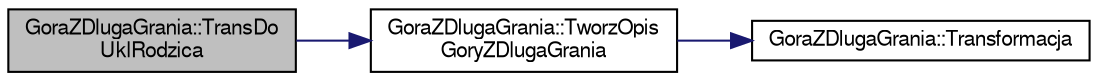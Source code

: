 digraph "GoraZDlugaGrania::TransDoUklRodzica"
{
 // LATEX_PDF_SIZE
  edge [fontname="FreeSans",fontsize="10",labelfontname="FreeSans",labelfontsize="10"];
  node [fontname="FreeSans",fontsize="10",shape=record];
  rankdir="LR";
  Node1 [label="GoraZDlugaGrania::TransDo\lUklRodzica",height=0.2,width=0.4,color="black", fillcolor="grey75", style="filled", fontcolor="black",tooltip="Metoda przesuwajaca Gore z dluga grania wzgledem sceny."];
  Node1 -> Node2 [color="midnightblue",fontsize="10",style="solid",fontname="FreeSans"];
  Node2 [label="GoraZDlugaGrania::TworzOpis\lGoryZDlugaGrania",height=0.2,width=0.4,color="black", fillcolor="white", style="filled",URL="$a00131.html#addc73d834785a19740ed43e094720257",tooltip="Metody tworzace zestawy plikow."];
  Node2 -> Node3 [color="midnightblue",fontsize="10",style="solid",fontname="FreeSans"];
  Node3 [label="GoraZDlugaGrania::Transformacja",height=0.2,width=0.4,color="black", fillcolor="white", style="filled",URL="$a00131.html#a65b6da0510eba9d358186f5c9d3f9ef4",tooltip="Metody Transformujace i obslugujace wyswietlanie gory na scenie."];
}
